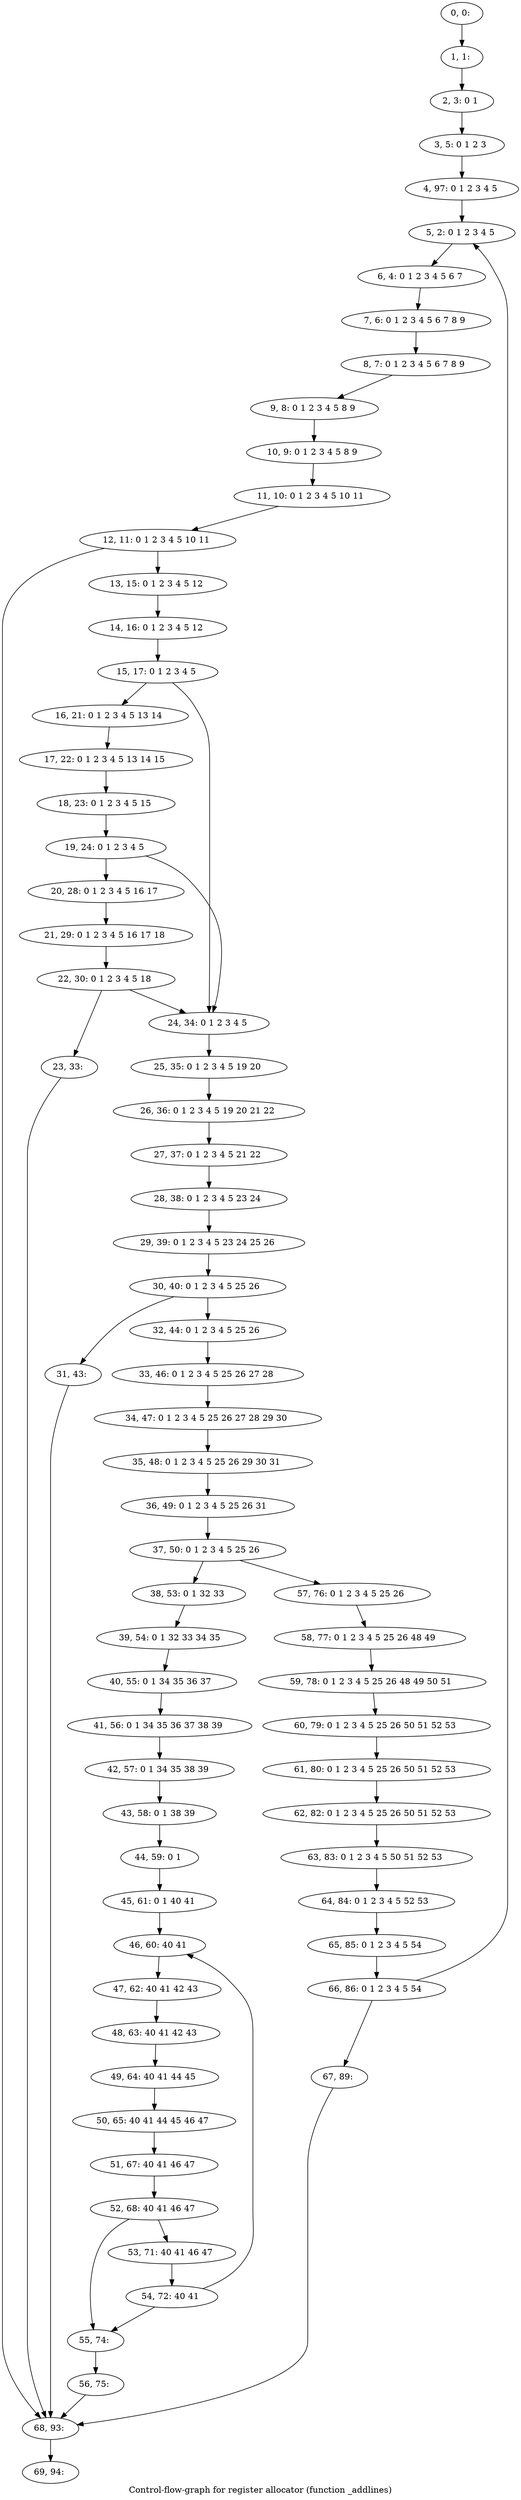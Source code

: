 digraph G {
graph [label="Control-flow-graph for register allocator (function _addlines)"]
0[label="0, 0: "];
1[label="1, 1: "];
2[label="2, 3: 0 1 "];
3[label="3, 5: 0 1 2 3 "];
4[label="4, 97: 0 1 2 3 4 5 "];
5[label="5, 2: 0 1 2 3 4 5 "];
6[label="6, 4: 0 1 2 3 4 5 6 7 "];
7[label="7, 6: 0 1 2 3 4 5 6 7 8 9 "];
8[label="8, 7: 0 1 2 3 4 5 6 7 8 9 "];
9[label="9, 8: 0 1 2 3 4 5 8 9 "];
10[label="10, 9: 0 1 2 3 4 5 8 9 "];
11[label="11, 10: 0 1 2 3 4 5 10 11 "];
12[label="12, 11: 0 1 2 3 4 5 10 11 "];
13[label="13, 15: 0 1 2 3 4 5 12 "];
14[label="14, 16: 0 1 2 3 4 5 12 "];
15[label="15, 17: 0 1 2 3 4 5 "];
16[label="16, 21: 0 1 2 3 4 5 13 14 "];
17[label="17, 22: 0 1 2 3 4 5 13 14 15 "];
18[label="18, 23: 0 1 2 3 4 5 15 "];
19[label="19, 24: 0 1 2 3 4 5 "];
20[label="20, 28: 0 1 2 3 4 5 16 17 "];
21[label="21, 29: 0 1 2 3 4 5 16 17 18 "];
22[label="22, 30: 0 1 2 3 4 5 18 "];
23[label="23, 33: "];
24[label="24, 34: 0 1 2 3 4 5 "];
25[label="25, 35: 0 1 2 3 4 5 19 20 "];
26[label="26, 36: 0 1 2 3 4 5 19 20 21 22 "];
27[label="27, 37: 0 1 2 3 4 5 21 22 "];
28[label="28, 38: 0 1 2 3 4 5 23 24 "];
29[label="29, 39: 0 1 2 3 4 5 23 24 25 26 "];
30[label="30, 40: 0 1 2 3 4 5 25 26 "];
31[label="31, 43: "];
32[label="32, 44: 0 1 2 3 4 5 25 26 "];
33[label="33, 46: 0 1 2 3 4 5 25 26 27 28 "];
34[label="34, 47: 0 1 2 3 4 5 25 26 27 28 29 30 "];
35[label="35, 48: 0 1 2 3 4 5 25 26 29 30 31 "];
36[label="36, 49: 0 1 2 3 4 5 25 26 31 "];
37[label="37, 50: 0 1 2 3 4 5 25 26 "];
38[label="38, 53: 0 1 32 33 "];
39[label="39, 54: 0 1 32 33 34 35 "];
40[label="40, 55: 0 1 34 35 36 37 "];
41[label="41, 56: 0 1 34 35 36 37 38 39 "];
42[label="42, 57: 0 1 34 35 38 39 "];
43[label="43, 58: 0 1 38 39 "];
44[label="44, 59: 0 1 "];
45[label="45, 61: 0 1 40 41 "];
46[label="46, 60: 40 41 "];
47[label="47, 62: 40 41 42 43 "];
48[label="48, 63: 40 41 42 43 "];
49[label="49, 64: 40 41 44 45 "];
50[label="50, 65: 40 41 44 45 46 47 "];
51[label="51, 67: 40 41 46 47 "];
52[label="52, 68: 40 41 46 47 "];
53[label="53, 71: 40 41 46 47 "];
54[label="54, 72: 40 41 "];
55[label="55, 74: "];
56[label="56, 75: "];
57[label="57, 76: 0 1 2 3 4 5 25 26 "];
58[label="58, 77: 0 1 2 3 4 5 25 26 48 49 "];
59[label="59, 78: 0 1 2 3 4 5 25 26 48 49 50 51 "];
60[label="60, 79: 0 1 2 3 4 5 25 26 50 51 52 53 "];
61[label="61, 80: 0 1 2 3 4 5 25 26 50 51 52 53 "];
62[label="62, 82: 0 1 2 3 4 5 25 26 50 51 52 53 "];
63[label="63, 83: 0 1 2 3 4 5 50 51 52 53 "];
64[label="64, 84: 0 1 2 3 4 5 52 53 "];
65[label="65, 85: 0 1 2 3 4 5 54 "];
66[label="66, 86: 0 1 2 3 4 5 54 "];
67[label="67, 89: "];
68[label="68, 93: "];
69[label="69, 94: "];
0->1 ;
1->2 ;
2->3 ;
3->4 ;
4->5 ;
5->6 ;
6->7 ;
7->8 ;
8->9 ;
9->10 ;
10->11 ;
11->12 ;
12->13 ;
12->68 ;
13->14 ;
14->15 ;
15->16 ;
15->24 ;
16->17 ;
17->18 ;
18->19 ;
19->20 ;
19->24 ;
20->21 ;
21->22 ;
22->23 ;
22->24 ;
23->68 ;
24->25 ;
25->26 ;
26->27 ;
27->28 ;
28->29 ;
29->30 ;
30->31 ;
30->32 ;
31->68 ;
32->33 ;
33->34 ;
34->35 ;
35->36 ;
36->37 ;
37->38 ;
37->57 ;
38->39 ;
39->40 ;
40->41 ;
41->42 ;
42->43 ;
43->44 ;
44->45 ;
45->46 ;
46->47 ;
47->48 ;
48->49 ;
49->50 ;
50->51 ;
51->52 ;
52->53 ;
52->55 ;
53->54 ;
54->55 ;
54->46 ;
55->56 ;
56->68 ;
57->58 ;
58->59 ;
59->60 ;
60->61 ;
61->62 ;
62->63 ;
63->64 ;
64->65 ;
65->66 ;
66->67 ;
66->5 ;
67->68 ;
68->69 ;
}
